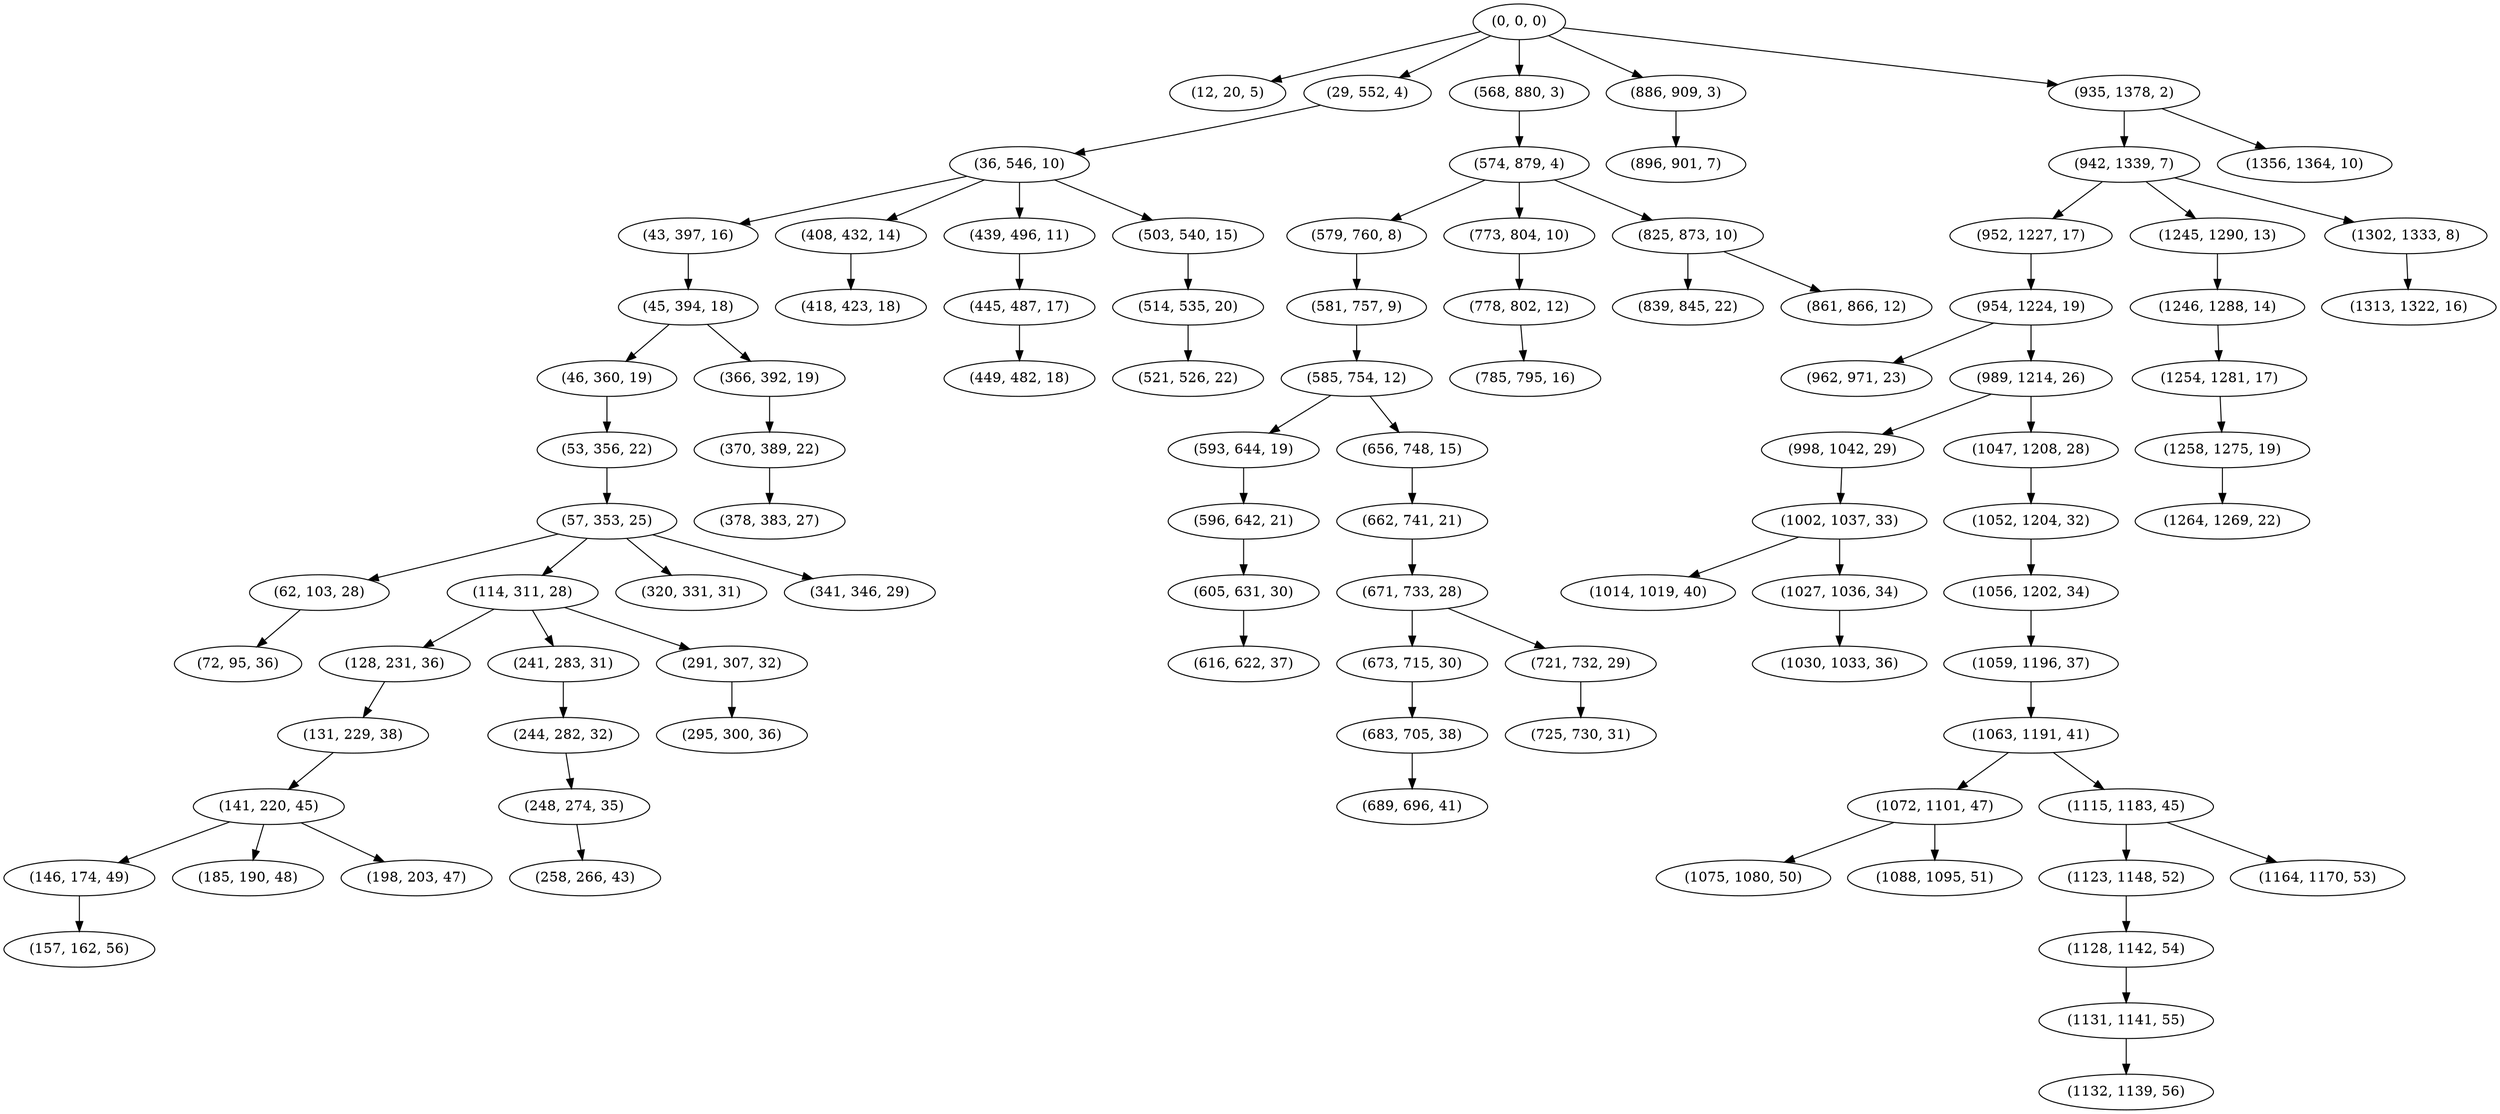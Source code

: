 digraph tree {
    "(0, 0, 0)";
    "(12, 20, 5)";
    "(29, 552, 4)";
    "(36, 546, 10)";
    "(43, 397, 16)";
    "(45, 394, 18)";
    "(46, 360, 19)";
    "(53, 356, 22)";
    "(57, 353, 25)";
    "(62, 103, 28)";
    "(72, 95, 36)";
    "(114, 311, 28)";
    "(128, 231, 36)";
    "(131, 229, 38)";
    "(141, 220, 45)";
    "(146, 174, 49)";
    "(157, 162, 56)";
    "(185, 190, 48)";
    "(198, 203, 47)";
    "(241, 283, 31)";
    "(244, 282, 32)";
    "(248, 274, 35)";
    "(258, 266, 43)";
    "(291, 307, 32)";
    "(295, 300, 36)";
    "(320, 331, 31)";
    "(341, 346, 29)";
    "(366, 392, 19)";
    "(370, 389, 22)";
    "(378, 383, 27)";
    "(408, 432, 14)";
    "(418, 423, 18)";
    "(439, 496, 11)";
    "(445, 487, 17)";
    "(449, 482, 18)";
    "(503, 540, 15)";
    "(514, 535, 20)";
    "(521, 526, 22)";
    "(568, 880, 3)";
    "(574, 879, 4)";
    "(579, 760, 8)";
    "(581, 757, 9)";
    "(585, 754, 12)";
    "(593, 644, 19)";
    "(596, 642, 21)";
    "(605, 631, 30)";
    "(616, 622, 37)";
    "(656, 748, 15)";
    "(662, 741, 21)";
    "(671, 733, 28)";
    "(673, 715, 30)";
    "(683, 705, 38)";
    "(689, 696, 41)";
    "(721, 732, 29)";
    "(725, 730, 31)";
    "(773, 804, 10)";
    "(778, 802, 12)";
    "(785, 795, 16)";
    "(825, 873, 10)";
    "(839, 845, 22)";
    "(861, 866, 12)";
    "(886, 909, 3)";
    "(896, 901, 7)";
    "(935, 1378, 2)";
    "(942, 1339, 7)";
    "(952, 1227, 17)";
    "(954, 1224, 19)";
    "(962, 971, 23)";
    "(989, 1214, 26)";
    "(998, 1042, 29)";
    "(1002, 1037, 33)";
    "(1014, 1019, 40)";
    "(1027, 1036, 34)";
    "(1030, 1033, 36)";
    "(1047, 1208, 28)";
    "(1052, 1204, 32)";
    "(1056, 1202, 34)";
    "(1059, 1196, 37)";
    "(1063, 1191, 41)";
    "(1072, 1101, 47)";
    "(1075, 1080, 50)";
    "(1088, 1095, 51)";
    "(1115, 1183, 45)";
    "(1123, 1148, 52)";
    "(1128, 1142, 54)";
    "(1131, 1141, 55)";
    "(1132, 1139, 56)";
    "(1164, 1170, 53)";
    "(1245, 1290, 13)";
    "(1246, 1288, 14)";
    "(1254, 1281, 17)";
    "(1258, 1275, 19)";
    "(1264, 1269, 22)";
    "(1302, 1333, 8)";
    "(1313, 1322, 16)";
    "(1356, 1364, 10)";
    "(0, 0, 0)" -> "(12, 20, 5)";
    "(0, 0, 0)" -> "(29, 552, 4)";
    "(0, 0, 0)" -> "(568, 880, 3)";
    "(0, 0, 0)" -> "(886, 909, 3)";
    "(0, 0, 0)" -> "(935, 1378, 2)";
    "(29, 552, 4)" -> "(36, 546, 10)";
    "(36, 546, 10)" -> "(43, 397, 16)";
    "(36, 546, 10)" -> "(408, 432, 14)";
    "(36, 546, 10)" -> "(439, 496, 11)";
    "(36, 546, 10)" -> "(503, 540, 15)";
    "(43, 397, 16)" -> "(45, 394, 18)";
    "(45, 394, 18)" -> "(46, 360, 19)";
    "(45, 394, 18)" -> "(366, 392, 19)";
    "(46, 360, 19)" -> "(53, 356, 22)";
    "(53, 356, 22)" -> "(57, 353, 25)";
    "(57, 353, 25)" -> "(62, 103, 28)";
    "(57, 353, 25)" -> "(114, 311, 28)";
    "(57, 353, 25)" -> "(320, 331, 31)";
    "(57, 353, 25)" -> "(341, 346, 29)";
    "(62, 103, 28)" -> "(72, 95, 36)";
    "(114, 311, 28)" -> "(128, 231, 36)";
    "(114, 311, 28)" -> "(241, 283, 31)";
    "(114, 311, 28)" -> "(291, 307, 32)";
    "(128, 231, 36)" -> "(131, 229, 38)";
    "(131, 229, 38)" -> "(141, 220, 45)";
    "(141, 220, 45)" -> "(146, 174, 49)";
    "(141, 220, 45)" -> "(185, 190, 48)";
    "(141, 220, 45)" -> "(198, 203, 47)";
    "(146, 174, 49)" -> "(157, 162, 56)";
    "(241, 283, 31)" -> "(244, 282, 32)";
    "(244, 282, 32)" -> "(248, 274, 35)";
    "(248, 274, 35)" -> "(258, 266, 43)";
    "(291, 307, 32)" -> "(295, 300, 36)";
    "(366, 392, 19)" -> "(370, 389, 22)";
    "(370, 389, 22)" -> "(378, 383, 27)";
    "(408, 432, 14)" -> "(418, 423, 18)";
    "(439, 496, 11)" -> "(445, 487, 17)";
    "(445, 487, 17)" -> "(449, 482, 18)";
    "(503, 540, 15)" -> "(514, 535, 20)";
    "(514, 535, 20)" -> "(521, 526, 22)";
    "(568, 880, 3)" -> "(574, 879, 4)";
    "(574, 879, 4)" -> "(579, 760, 8)";
    "(574, 879, 4)" -> "(773, 804, 10)";
    "(574, 879, 4)" -> "(825, 873, 10)";
    "(579, 760, 8)" -> "(581, 757, 9)";
    "(581, 757, 9)" -> "(585, 754, 12)";
    "(585, 754, 12)" -> "(593, 644, 19)";
    "(585, 754, 12)" -> "(656, 748, 15)";
    "(593, 644, 19)" -> "(596, 642, 21)";
    "(596, 642, 21)" -> "(605, 631, 30)";
    "(605, 631, 30)" -> "(616, 622, 37)";
    "(656, 748, 15)" -> "(662, 741, 21)";
    "(662, 741, 21)" -> "(671, 733, 28)";
    "(671, 733, 28)" -> "(673, 715, 30)";
    "(671, 733, 28)" -> "(721, 732, 29)";
    "(673, 715, 30)" -> "(683, 705, 38)";
    "(683, 705, 38)" -> "(689, 696, 41)";
    "(721, 732, 29)" -> "(725, 730, 31)";
    "(773, 804, 10)" -> "(778, 802, 12)";
    "(778, 802, 12)" -> "(785, 795, 16)";
    "(825, 873, 10)" -> "(839, 845, 22)";
    "(825, 873, 10)" -> "(861, 866, 12)";
    "(886, 909, 3)" -> "(896, 901, 7)";
    "(935, 1378, 2)" -> "(942, 1339, 7)";
    "(935, 1378, 2)" -> "(1356, 1364, 10)";
    "(942, 1339, 7)" -> "(952, 1227, 17)";
    "(942, 1339, 7)" -> "(1245, 1290, 13)";
    "(942, 1339, 7)" -> "(1302, 1333, 8)";
    "(952, 1227, 17)" -> "(954, 1224, 19)";
    "(954, 1224, 19)" -> "(962, 971, 23)";
    "(954, 1224, 19)" -> "(989, 1214, 26)";
    "(989, 1214, 26)" -> "(998, 1042, 29)";
    "(989, 1214, 26)" -> "(1047, 1208, 28)";
    "(998, 1042, 29)" -> "(1002, 1037, 33)";
    "(1002, 1037, 33)" -> "(1014, 1019, 40)";
    "(1002, 1037, 33)" -> "(1027, 1036, 34)";
    "(1027, 1036, 34)" -> "(1030, 1033, 36)";
    "(1047, 1208, 28)" -> "(1052, 1204, 32)";
    "(1052, 1204, 32)" -> "(1056, 1202, 34)";
    "(1056, 1202, 34)" -> "(1059, 1196, 37)";
    "(1059, 1196, 37)" -> "(1063, 1191, 41)";
    "(1063, 1191, 41)" -> "(1072, 1101, 47)";
    "(1063, 1191, 41)" -> "(1115, 1183, 45)";
    "(1072, 1101, 47)" -> "(1075, 1080, 50)";
    "(1072, 1101, 47)" -> "(1088, 1095, 51)";
    "(1115, 1183, 45)" -> "(1123, 1148, 52)";
    "(1115, 1183, 45)" -> "(1164, 1170, 53)";
    "(1123, 1148, 52)" -> "(1128, 1142, 54)";
    "(1128, 1142, 54)" -> "(1131, 1141, 55)";
    "(1131, 1141, 55)" -> "(1132, 1139, 56)";
    "(1245, 1290, 13)" -> "(1246, 1288, 14)";
    "(1246, 1288, 14)" -> "(1254, 1281, 17)";
    "(1254, 1281, 17)" -> "(1258, 1275, 19)";
    "(1258, 1275, 19)" -> "(1264, 1269, 22)";
    "(1302, 1333, 8)" -> "(1313, 1322, 16)";
}
